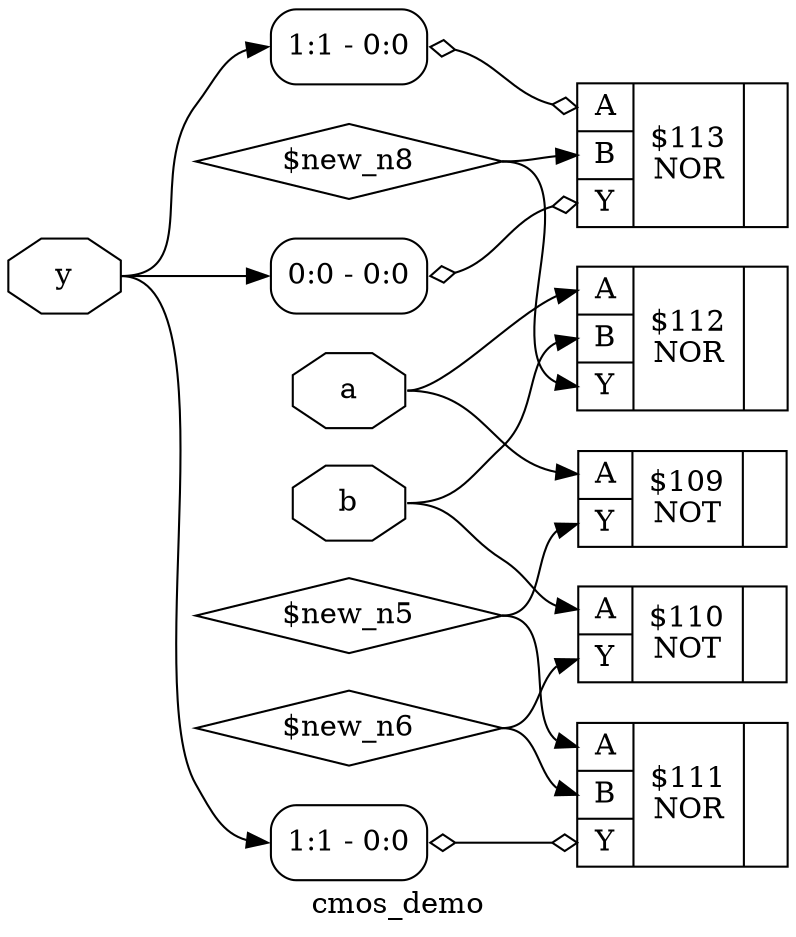digraph "cmos_demo" {
label="cmos_demo";
rankdir="LR";
remincross=true;
n4 [ shape=octagon, label="a", color="black", fontcolor="black"];
n5 [ shape=octagon, label="b", color="black", fontcolor="black"];
n6 [ shape=octagon, label="y", color="black", fontcolor="black"];
c9 [ shape=record, label="{{<p7> A|<p8> Y}|$109\nNOT|{}}",  ];
c10 [ shape=record, label="{{<p7> A|<p8> Y}|$110\nNOT|{}}",  ];
c12 [ shape=record, label="{{<p7> A|<p11> B|<p8> Y}|$111\nNOR|{}}",  ];
x0 [ shape=record, style=rounded, label="<s0> 1:1 - 0:0 ", color="black", fontcolor="black" ];
x0:e -> c12:p8:w [arrowhead=odiamond, arrowtail=odiamond, dir=both, color="black", fontcolor="black", label=""];
c13 [ shape=record, label="{{<p7> A|<p11> B|<p8> Y}|$112\nNOR|{}}",  ];
c14 [ shape=record, label="{{<p7> A|<p11> B|<p8> Y}|$113\nNOR|{}}",  ];
x1 [ shape=record, style=rounded, label="<s0> 1:1 - 0:0 ", color="black", fontcolor="black" ];
x1:e -> c14:p7:w [arrowhead=odiamond, arrowtail=odiamond, dir=both, color="black", fontcolor="black", label=""];
x2 [ shape=record, style=rounded, label="<s0> 0:0 - 0:0 ", color="black", fontcolor="black" ];
x2:e -> c14:p8:w [arrowhead=odiamond, arrowtail=odiamond, dir=both, color="black", fontcolor="black", label=""];
n1 [ shape=diamond, label="$new_n5" ];
n1:e -> c12:p7:w [color="black", fontcolor="black", label=""];
n1:e -> c9:p8:w [color="black", fontcolor="black", label=""];
n2 [ shape=diamond, label="$new_n6" ];
n2:e -> c10:p8:w [color="black", fontcolor="black", label=""];
n2:e -> c12:p11:w [color="black", fontcolor="black", label=""];
n3 [ shape=diamond, label="$new_n8" ];
n3:e -> c13:p8:w [color="black", fontcolor="black", label=""];
n3:e -> c14:p11:w [color="black", fontcolor="black", label=""];
n4:e -> c13:p7:w [color="black", fontcolor="black", label=""];
n4:e -> c9:p7:w [color="black", fontcolor="black", label=""];
n5:e -> c10:p7:w [color="black", fontcolor="black", label=""];
n5:e -> c13:p11:w [color="black", fontcolor="black", label=""];
n6:e -> x0:s0:w [color="black", fontcolor="black", label=""];
n6:e -> x1:s0:w [color="black", fontcolor="black", label=""];
n6:e -> x2:s0:w [color="black", fontcolor="black", label=""];
}
